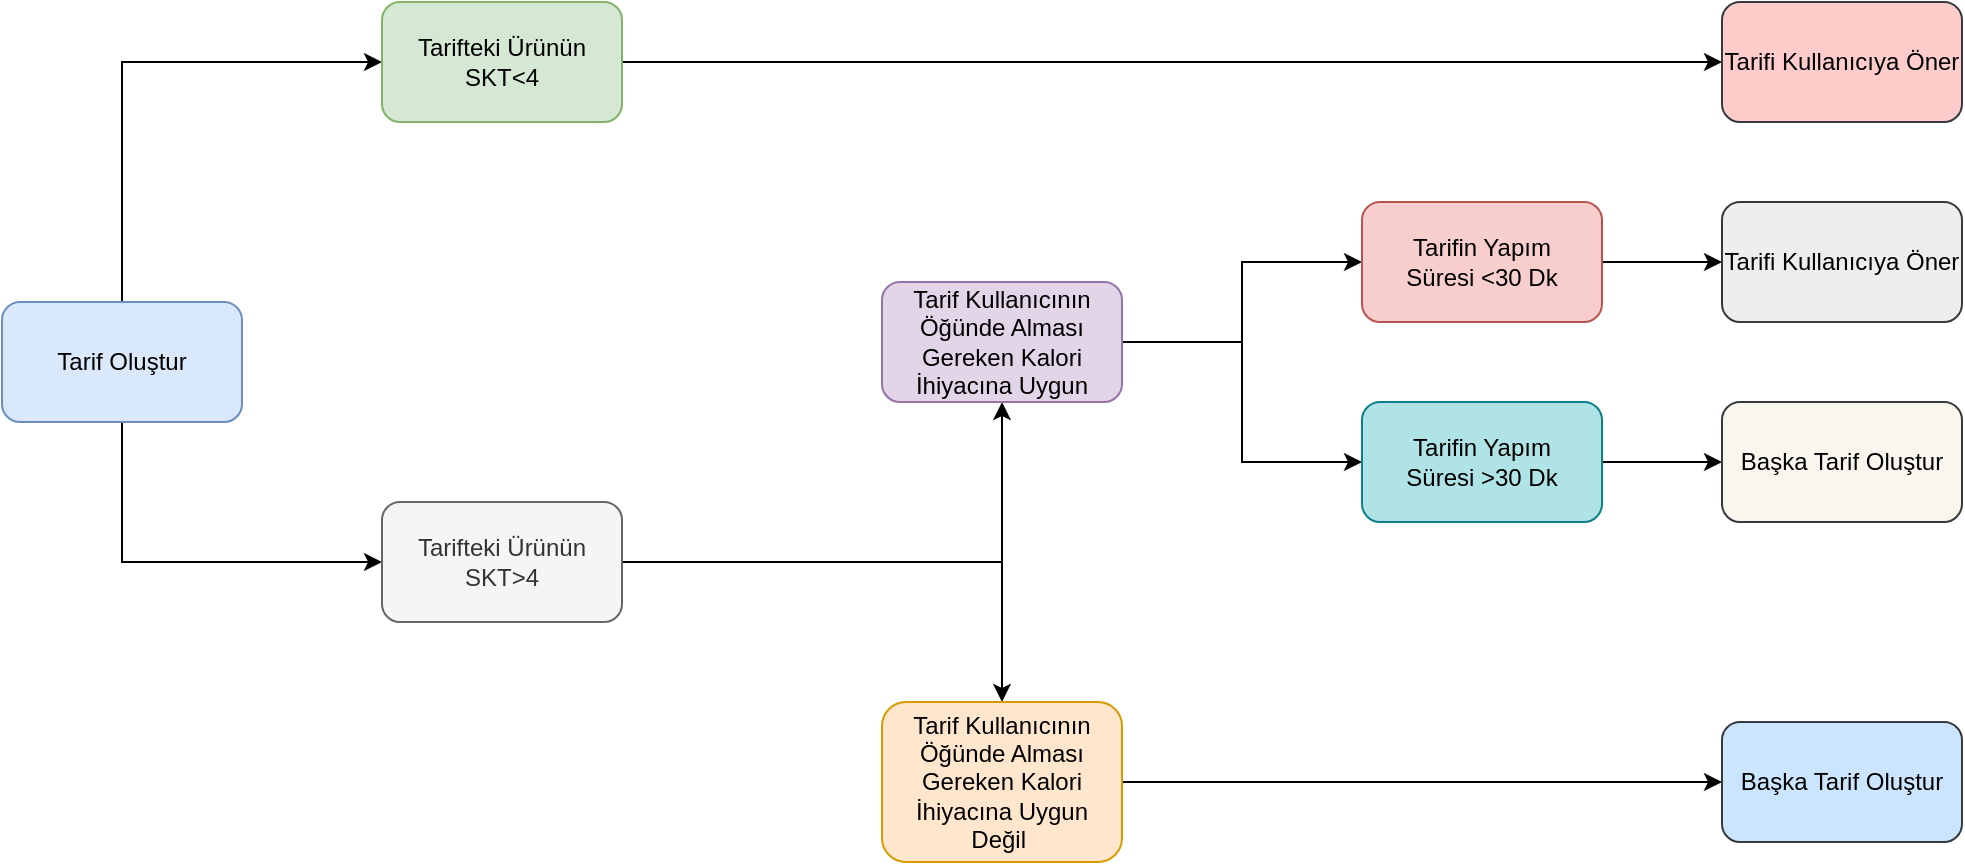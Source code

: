<mxfile version="20.8.16" type="device"><diagram name="Sayfa -1" id="hZfKwGKhgY5oPk80iIMH"><mxGraphModel dx="1034" dy="605" grid="1" gridSize="10" guides="1" tooltips="1" connect="1" arrows="1" fold="1" page="1" pageScale="1" pageWidth="2339" pageHeight="3300" math="0" shadow="0"><root><mxCell id="0"/><mxCell id="1" parent="0"/><mxCell id="zYGNtg6G98myM-vodkZu-12" style="edgeStyle=orthogonalEdgeStyle;rounded=0;orthogonalLoop=1;jettySize=auto;html=1;exitX=0.5;exitY=0;exitDx=0;exitDy=0;entryX=0;entryY=0.5;entryDx=0;entryDy=0;" edge="1" parent="1" source="zYGNtg6G98myM-vodkZu-2" target="zYGNtg6G98myM-vodkZu-4"><mxGeometry relative="1" as="geometry"/></mxCell><mxCell id="zYGNtg6G98myM-vodkZu-13" style="edgeStyle=orthogonalEdgeStyle;rounded=0;orthogonalLoop=1;jettySize=auto;html=1;exitX=0.5;exitY=1;exitDx=0;exitDy=0;entryX=0;entryY=0.5;entryDx=0;entryDy=0;" edge="1" parent="1" source="zYGNtg6G98myM-vodkZu-2" target="zYGNtg6G98myM-vodkZu-6"><mxGeometry relative="1" as="geometry"/></mxCell><mxCell id="zYGNtg6G98myM-vodkZu-2" value="Tarif Oluştur" style="rounded=1;whiteSpace=wrap;html=1;fillColor=#dae8fc;strokeColor=#6c8ebf;" vertex="1" parent="1"><mxGeometry x="180" y="240" width="120" height="60" as="geometry"/></mxCell><mxCell id="zYGNtg6G98myM-vodkZu-29" style="edgeStyle=orthogonalEdgeStyle;rounded=0;orthogonalLoop=1;jettySize=auto;html=1;exitX=1;exitY=0.5;exitDx=0;exitDy=0;" edge="1" parent="1" source="zYGNtg6G98myM-vodkZu-4" target="zYGNtg6G98myM-vodkZu-8"><mxGeometry relative="1" as="geometry"/></mxCell><mxCell id="zYGNtg6G98myM-vodkZu-4" value="Tarifteki Ürünün SKT&amp;lt;4" style="rounded=1;whiteSpace=wrap;html=1;fillColor=#d5e8d4;strokeColor=#82b366;" vertex="1" parent="1"><mxGeometry x="370" y="90" width="120" height="60" as="geometry"/></mxCell><mxCell id="zYGNtg6G98myM-vodkZu-15" value="" style="edgeStyle=orthogonalEdgeStyle;rounded=0;orthogonalLoop=1;jettySize=auto;html=1;" edge="1" parent="1" source="zYGNtg6G98myM-vodkZu-6" target="zYGNtg6G98myM-vodkZu-14"><mxGeometry relative="1" as="geometry"/></mxCell><mxCell id="zYGNtg6G98myM-vodkZu-30" style="edgeStyle=orthogonalEdgeStyle;rounded=0;orthogonalLoop=1;jettySize=auto;html=1;exitX=1;exitY=0.5;exitDx=0;exitDy=0;entryX=0.5;entryY=0;entryDx=0;entryDy=0;" edge="1" parent="1" source="zYGNtg6G98myM-vodkZu-6" target="zYGNtg6G98myM-vodkZu-18"><mxGeometry relative="1" as="geometry"/></mxCell><mxCell id="zYGNtg6G98myM-vodkZu-6" value="Tarifteki Ürünün SKT&amp;gt;4" style="whiteSpace=wrap;html=1;rounded=1;fillColor=#f5f5f5;fontColor=#333333;strokeColor=#666666;" vertex="1" parent="1"><mxGeometry x="370" y="340" width="120" height="60" as="geometry"/></mxCell><mxCell id="zYGNtg6G98myM-vodkZu-8" value="Tarifi Kullanıcıya Öner" style="rounded=1;whiteSpace=wrap;html=1;fillColor=#ffcccc;strokeColor=#36393d;" vertex="1" parent="1"><mxGeometry x="1040" y="90" width="120" height="60" as="geometry"/></mxCell><mxCell id="zYGNtg6G98myM-vodkZu-9" value="Başka Tarif Oluştur" style="rounded=1;whiteSpace=wrap;html=1;fillColor=#cce5ff;strokeColor=#36393d;" vertex="1" parent="1"><mxGeometry x="1040" y="450" width="120" height="60" as="geometry"/></mxCell><mxCell id="zYGNtg6G98myM-vodkZu-23" style="edgeStyle=orthogonalEdgeStyle;rounded=0;orthogonalLoop=1;jettySize=auto;html=1;exitX=1;exitY=0.5;exitDx=0;exitDy=0;entryX=0;entryY=0.5;entryDx=0;entryDy=0;" edge="1" parent="1" source="zYGNtg6G98myM-vodkZu-14" target="zYGNtg6G98myM-vodkZu-22"><mxGeometry relative="1" as="geometry"/></mxCell><mxCell id="zYGNtg6G98myM-vodkZu-27" style="edgeStyle=orthogonalEdgeStyle;rounded=0;orthogonalLoop=1;jettySize=auto;html=1;exitX=1;exitY=0.5;exitDx=0;exitDy=0;entryX=0;entryY=0.5;entryDx=0;entryDy=0;" edge="1" parent="1" source="zYGNtg6G98myM-vodkZu-14" target="zYGNtg6G98myM-vodkZu-24"><mxGeometry relative="1" as="geometry"/></mxCell><mxCell id="zYGNtg6G98myM-vodkZu-14" value="Tarif Kullanıcının Öğünde Alması Gereken Kalori İhiyacına Uygun" style="whiteSpace=wrap;html=1;rounded=1;fillColor=#e1d5e7;strokeColor=#9673a6;" vertex="1" parent="1"><mxGeometry x="620" y="230" width="120" height="60" as="geometry"/></mxCell><mxCell id="zYGNtg6G98myM-vodkZu-16" value="Tarifi Kullanıcıya Öner" style="whiteSpace=wrap;html=1;rounded=1;fillColor=#eeeeee;strokeColor=#36393d;" vertex="1" parent="1"><mxGeometry x="1040" y="190" width="120" height="60" as="geometry"/></mxCell><mxCell id="zYGNtg6G98myM-vodkZu-21" style="edgeStyle=orthogonalEdgeStyle;rounded=0;orthogonalLoop=1;jettySize=auto;html=1;exitX=1;exitY=0.5;exitDx=0;exitDy=0;entryX=0;entryY=0.5;entryDx=0;entryDy=0;" edge="1" parent="1" source="zYGNtg6G98myM-vodkZu-18" target="zYGNtg6G98myM-vodkZu-9"><mxGeometry relative="1" as="geometry"/></mxCell><mxCell id="zYGNtg6G98myM-vodkZu-18" value="Tarif Kullanıcının Öğünde Alması Gereken Kalori İhiyacına Uygun Değil&amp;nbsp;" style="rounded=1;whiteSpace=wrap;html=1;fillColor=#ffe6cc;strokeColor=#d79b00;" vertex="1" parent="1"><mxGeometry x="620" y="440" width="120" height="80" as="geometry"/></mxCell><mxCell id="zYGNtg6G98myM-vodkZu-26" style="edgeStyle=orthogonalEdgeStyle;rounded=0;orthogonalLoop=1;jettySize=auto;html=1;exitX=1;exitY=0.5;exitDx=0;exitDy=0;" edge="1" parent="1" source="zYGNtg6G98myM-vodkZu-22" target="zYGNtg6G98myM-vodkZu-16"><mxGeometry relative="1" as="geometry"/></mxCell><mxCell id="zYGNtg6G98myM-vodkZu-22" value="Tarifin Yapım &lt;br&gt;Süresi&amp;nbsp;&amp;lt;30 Dk" style="rounded=1;whiteSpace=wrap;html=1;fillColor=#f8cecc;strokeColor=#b85450;" vertex="1" parent="1"><mxGeometry x="860" y="190" width="120" height="60" as="geometry"/></mxCell><mxCell id="zYGNtg6G98myM-vodkZu-28" style="edgeStyle=orthogonalEdgeStyle;rounded=0;orthogonalLoop=1;jettySize=auto;html=1;exitX=1;exitY=0.5;exitDx=0;exitDy=0;" edge="1" parent="1" source="zYGNtg6G98myM-vodkZu-24" target="zYGNtg6G98myM-vodkZu-25"><mxGeometry relative="1" as="geometry"/></mxCell><mxCell id="zYGNtg6G98myM-vodkZu-24" value="Tarifin Yapım &lt;br&gt;Süresi &amp;gt;30 Dk" style="rounded=1;whiteSpace=wrap;html=1;fillColor=#b0e3e6;strokeColor=#0e8088;" vertex="1" parent="1"><mxGeometry x="860" y="290" width="120" height="60" as="geometry"/></mxCell><mxCell id="zYGNtg6G98myM-vodkZu-25" value="Başka Tarif Oluştur" style="rounded=1;whiteSpace=wrap;html=1;fillColor=#f9f7ed;strokeColor=#36393d;" vertex="1" parent="1"><mxGeometry x="1040" y="290" width="120" height="60" as="geometry"/></mxCell></root></mxGraphModel></diagram></mxfile>